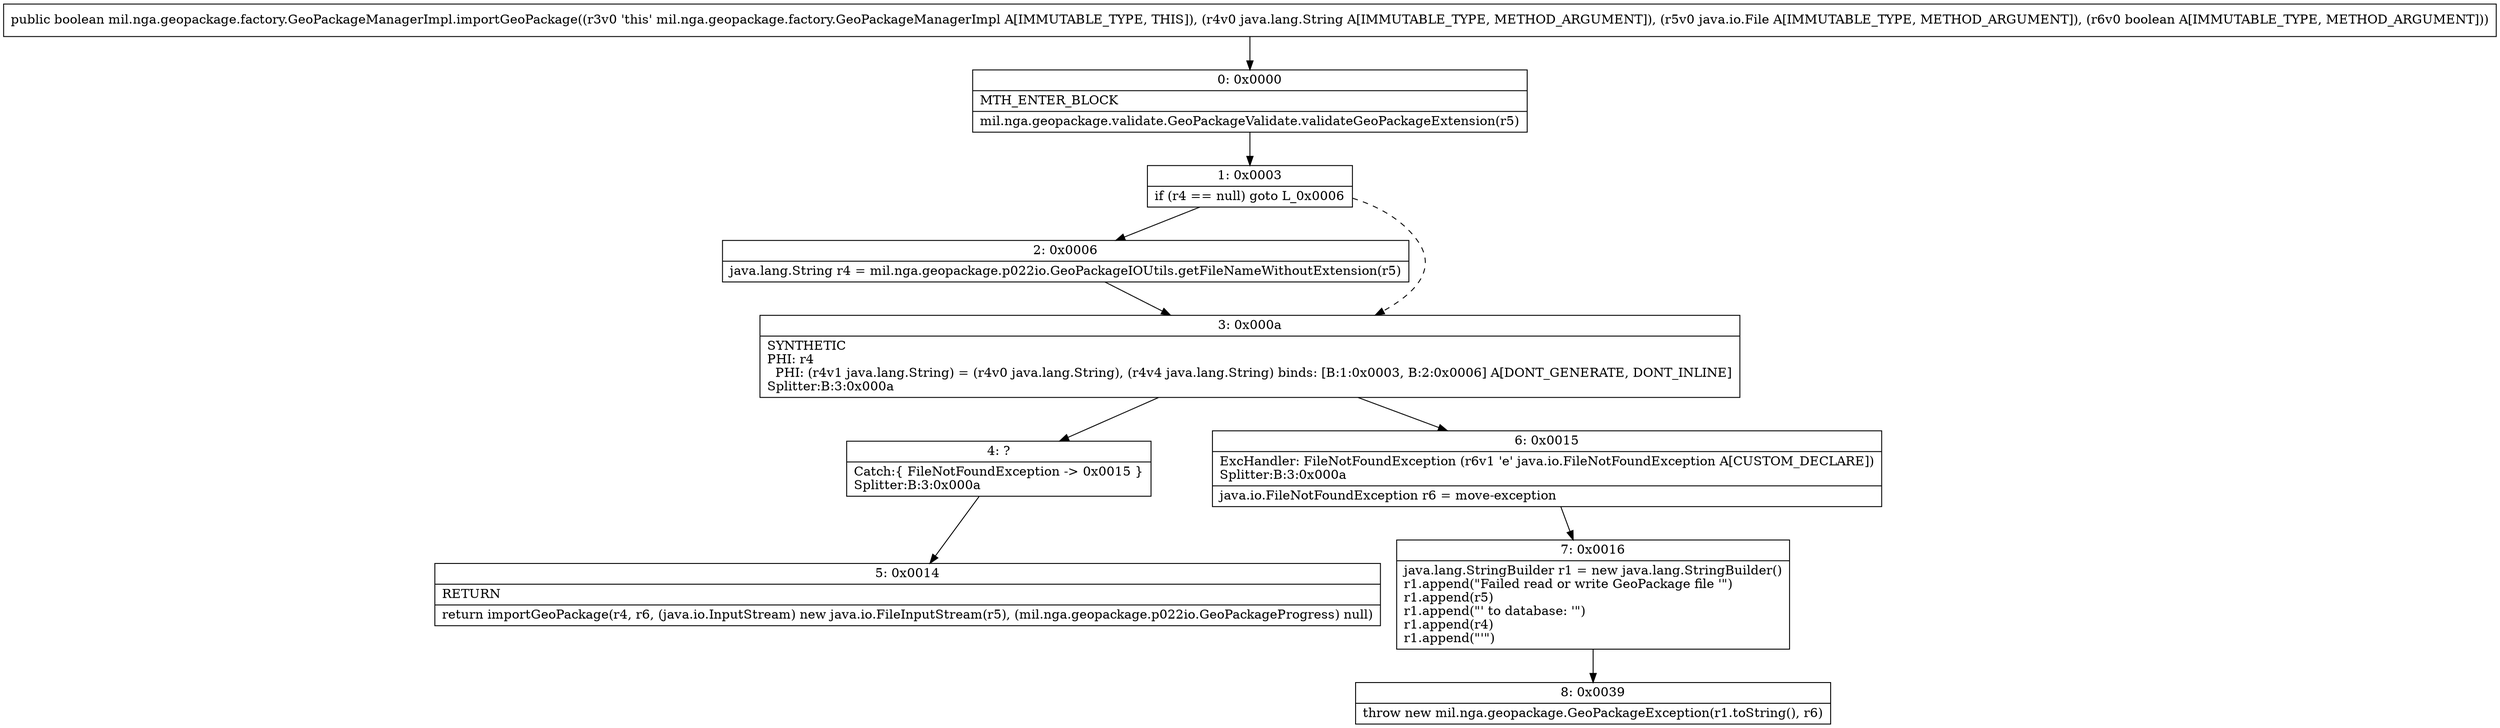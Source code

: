 digraph "CFG formil.nga.geopackage.factory.GeoPackageManagerImpl.importGeoPackage(Ljava\/lang\/String;Ljava\/io\/File;Z)Z" {
Node_0 [shape=record,label="{0\:\ 0x0000|MTH_ENTER_BLOCK\l|mil.nga.geopackage.validate.GeoPackageValidate.validateGeoPackageExtension(r5)\l}"];
Node_1 [shape=record,label="{1\:\ 0x0003|if (r4 == null) goto L_0x0006\l}"];
Node_2 [shape=record,label="{2\:\ 0x0006|java.lang.String r4 = mil.nga.geopackage.p022io.GeoPackageIOUtils.getFileNameWithoutExtension(r5)\l}"];
Node_3 [shape=record,label="{3\:\ 0x000a|SYNTHETIC\lPHI: r4 \l  PHI: (r4v1 java.lang.String) = (r4v0 java.lang.String), (r4v4 java.lang.String) binds: [B:1:0x0003, B:2:0x0006] A[DONT_GENERATE, DONT_INLINE]\lSplitter:B:3:0x000a\l}"];
Node_4 [shape=record,label="{4\:\ ?|Catch:\{ FileNotFoundException \-\> 0x0015 \}\lSplitter:B:3:0x000a\l}"];
Node_5 [shape=record,label="{5\:\ 0x0014|RETURN\l|return importGeoPackage(r4, r6, (java.io.InputStream) new java.io.FileInputStream(r5), (mil.nga.geopackage.p022io.GeoPackageProgress) null)\l}"];
Node_6 [shape=record,label="{6\:\ 0x0015|ExcHandler: FileNotFoundException (r6v1 'e' java.io.FileNotFoundException A[CUSTOM_DECLARE])\lSplitter:B:3:0x000a\l|java.io.FileNotFoundException r6 = move\-exception\l}"];
Node_7 [shape=record,label="{7\:\ 0x0016|java.lang.StringBuilder r1 = new java.lang.StringBuilder()\lr1.append(\"Failed read or write GeoPackage file '\")\lr1.append(r5)\lr1.append(\"' to database: '\")\lr1.append(r4)\lr1.append(\"'\")\l}"];
Node_8 [shape=record,label="{8\:\ 0x0039|throw new mil.nga.geopackage.GeoPackageException(r1.toString(), r6)\l}"];
MethodNode[shape=record,label="{public boolean mil.nga.geopackage.factory.GeoPackageManagerImpl.importGeoPackage((r3v0 'this' mil.nga.geopackage.factory.GeoPackageManagerImpl A[IMMUTABLE_TYPE, THIS]), (r4v0 java.lang.String A[IMMUTABLE_TYPE, METHOD_ARGUMENT]), (r5v0 java.io.File A[IMMUTABLE_TYPE, METHOD_ARGUMENT]), (r6v0 boolean A[IMMUTABLE_TYPE, METHOD_ARGUMENT])) }"];
MethodNode -> Node_0;
Node_0 -> Node_1;
Node_1 -> Node_2;
Node_1 -> Node_3[style=dashed];
Node_2 -> Node_3;
Node_3 -> Node_4;
Node_3 -> Node_6;
Node_4 -> Node_5;
Node_6 -> Node_7;
Node_7 -> Node_8;
}

